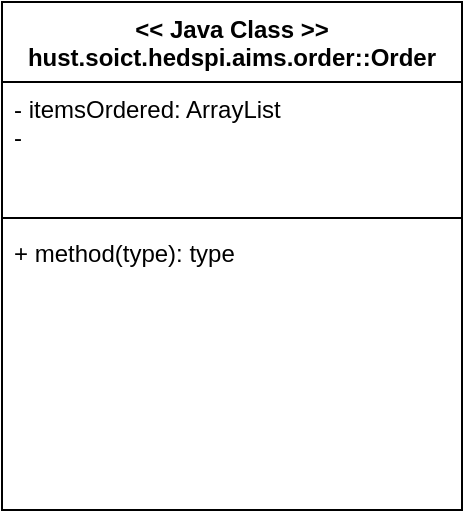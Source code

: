 <mxfile version="19.0.3" type="github">
  <diagram id="v760DRj5wuVyRDYj6Pmf" name="Page-1">
    <mxGraphModel dx="462" dy="763" grid="1" gridSize="10" guides="1" tooltips="1" connect="1" arrows="1" fold="1" page="1" pageScale="1" pageWidth="850" pageHeight="1100" math="0" shadow="0">
      <root>
        <mxCell id="0" />
        <mxCell id="1" parent="0" />
        <mxCell id="6yYNlxBjcoMtwoBK_832-6" value="&lt;&lt; Java Class &gt;&gt;&#xa;hust.soict.hedspi.aims.order::Order" style="swimlane;fontStyle=1;align=center;verticalAlign=top;childLayout=stackLayout;horizontal=1;startSize=40;horizontalStack=0;resizeParent=1;resizeParentMax=0;resizeLast=0;collapsible=1;marginBottom=0;" vertex="1" parent="1">
          <mxGeometry x="50" y="110" width="230" height="254" as="geometry" />
        </mxCell>
        <mxCell id="6yYNlxBjcoMtwoBK_832-7" value="- itemsOrdered: ArrayList&#xa;- &#xa;" style="text;strokeColor=none;fillColor=none;align=left;verticalAlign=top;spacingLeft=4;spacingRight=4;overflow=hidden;rotatable=0;points=[[0,0.5],[1,0.5]];portConstraint=eastwest;" vertex="1" parent="6yYNlxBjcoMtwoBK_832-6">
          <mxGeometry y="40" width="230" height="64" as="geometry" />
        </mxCell>
        <mxCell id="6yYNlxBjcoMtwoBK_832-8" value="" style="line;strokeWidth=1;fillColor=none;align=left;verticalAlign=middle;spacingTop=-1;spacingLeft=3;spacingRight=3;rotatable=0;labelPosition=right;points=[];portConstraint=eastwest;" vertex="1" parent="6yYNlxBjcoMtwoBK_832-6">
          <mxGeometry y="104" width="230" height="8" as="geometry" />
        </mxCell>
        <mxCell id="6yYNlxBjcoMtwoBK_832-9" value="+ method(type): type" style="text;strokeColor=none;fillColor=none;align=left;verticalAlign=top;spacingLeft=4;spacingRight=4;overflow=hidden;rotatable=0;points=[[0,0.5],[1,0.5]];portConstraint=eastwest;" vertex="1" parent="6yYNlxBjcoMtwoBK_832-6">
          <mxGeometry y="112" width="230" height="142" as="geometry" />
        </mxCell>
      </root>
    </mxGraphModel>
  </diagram>
</mxfile>
